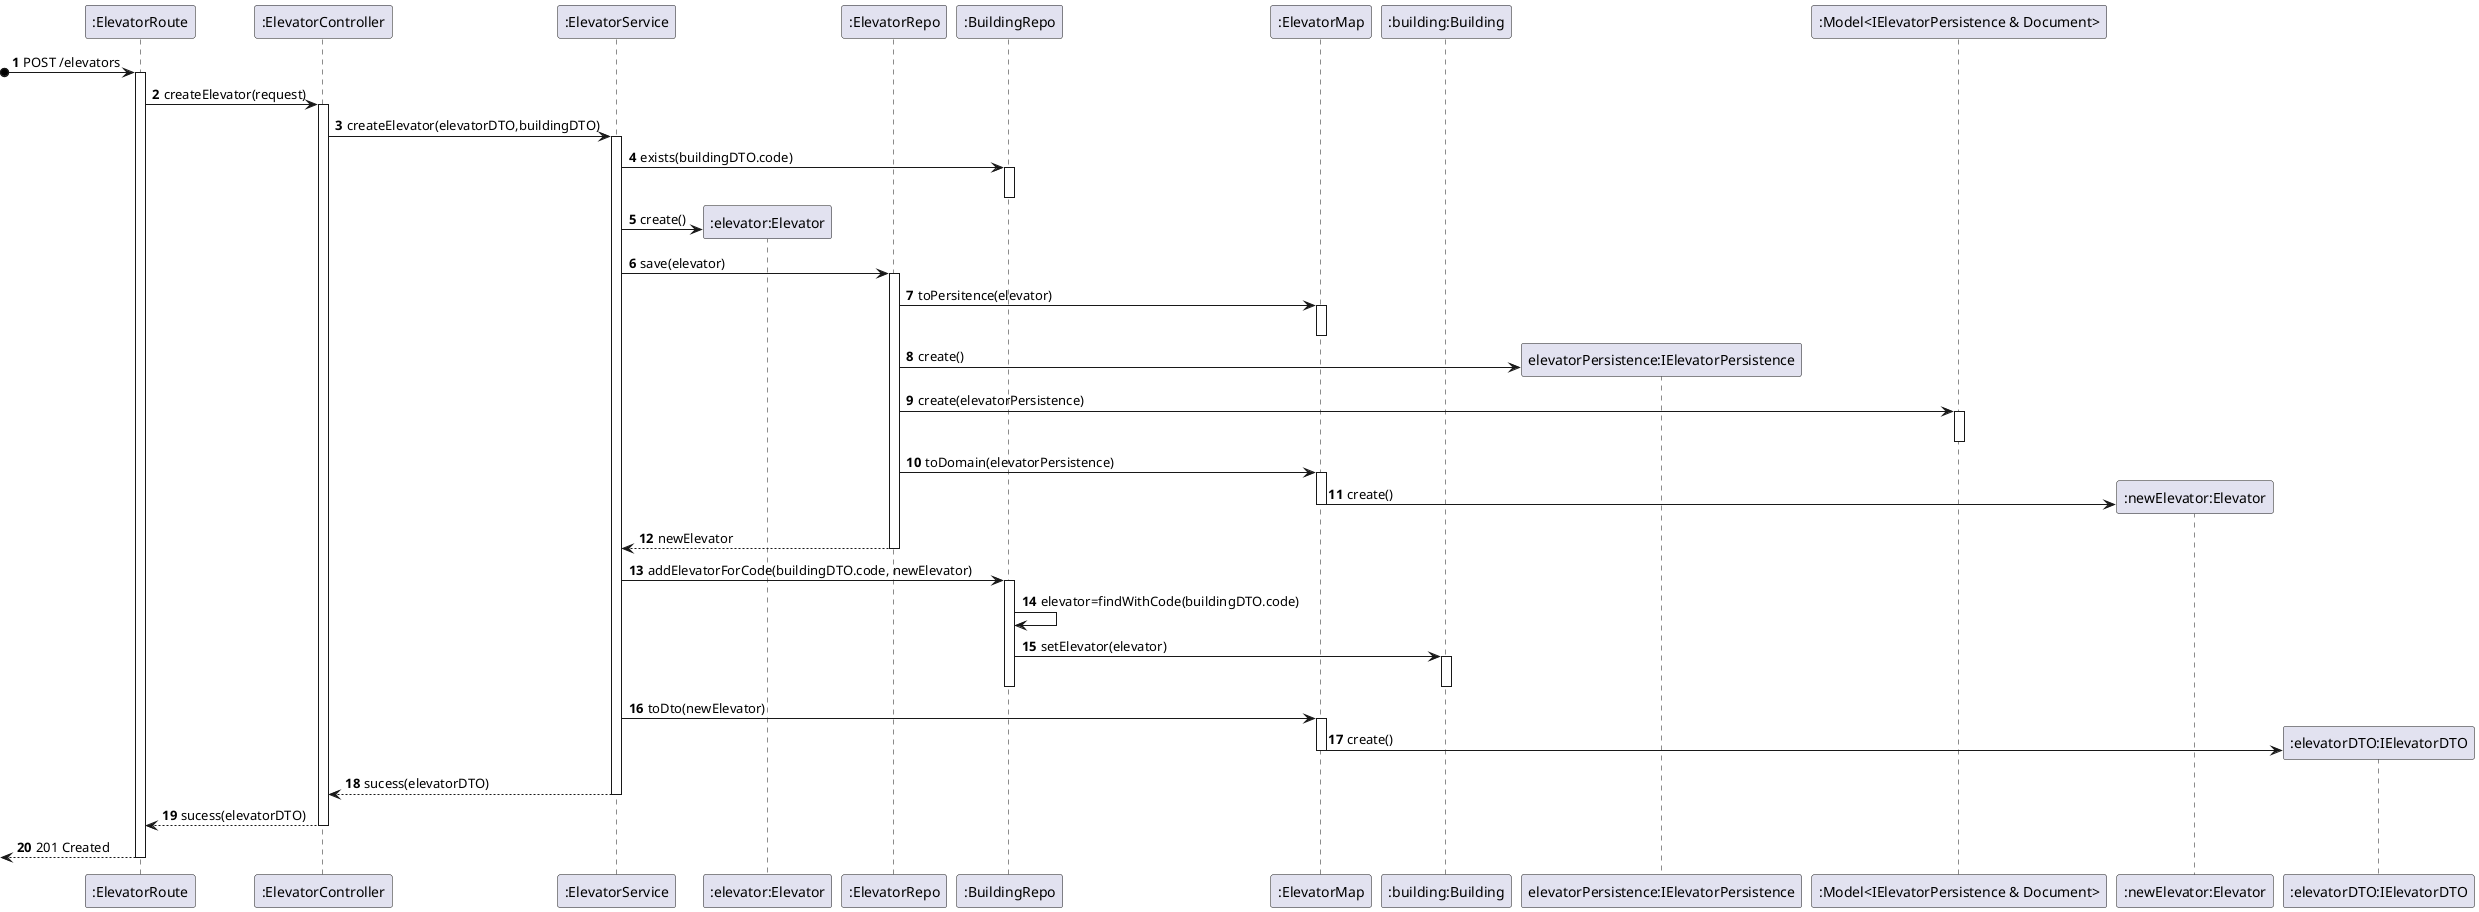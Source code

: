 @startuml process-view
autonumber
participant ROUTE as ":ElevatorRoute"
participant CTRL as ":ElevatorController"
participant SRV as ":ElevatorService"
participant ELEV as ":elevator:Elevator"
participant REPO as ":ElevatorRepo"
participant BREPO as ":BuildingRepo"
participant MAP as ":ElevatorMap"
participant BUILD as ":building:Building"
participant PERS as "elevatorPersistence:IElevatorPersistence"
participant MODEL as ":Model<IElevatorPersistence & Document>"
participant NELEV as ":newElevator:Elevator"
participant DTO as ":elevatorDTO:IElevatorDTO"

?o-> ROUTE : POST /elevators
activate ROUTE

ROUTE -> CTRL : createElevator(request)
activate CTRL
CTRL -> SRV : createElevator(elevatorDTO,buildingDTO)
activate SRV
SRV -> BREPO : exists(buildingDTO.code)
activate BREPO
deactivate BREPO
SRV -> ELEV** : create()
SRV -> REPO : save(elevator)
activate REPO
REPO -> MAP : toPersitence(elevator)
activate MAP
deactivate MAP
REPO -> PERS** : create()
REPO -> MODEL : create(elevatorPersistence)
activate MODEL
deactivate MODEL
REPO -> MAP : toDomain(elevatorPersistence)
activate MAP
MAP -> NELEV** : create()
deactivate MAP
REPO --> SRV : newElevator
deactivate REPO
SRV -> BREPO : addElevatorForCode(buildingDTO.code, newElevator)
activate BREPO
BREPO -> BREPO: elevator=findWithCode(buildingDTO.code)
BREPO -> BUILD : setElevator(elevator)
activate BUILD
deactivate BUILD
deactivate BREPO
SRV -> MAP : toDto(newElevator)
activate MAP
MAP -> DTO** : create()
deactivate MAP
SRV --> CTRL : sucess(elevatorDTO)
deactivate SRV
CTRL --> ROUTE : sucess(elevatorDTO)
deactivate CTRL
<-- ROUTE : 201 Created
deactivate ROUTE

@enduml
